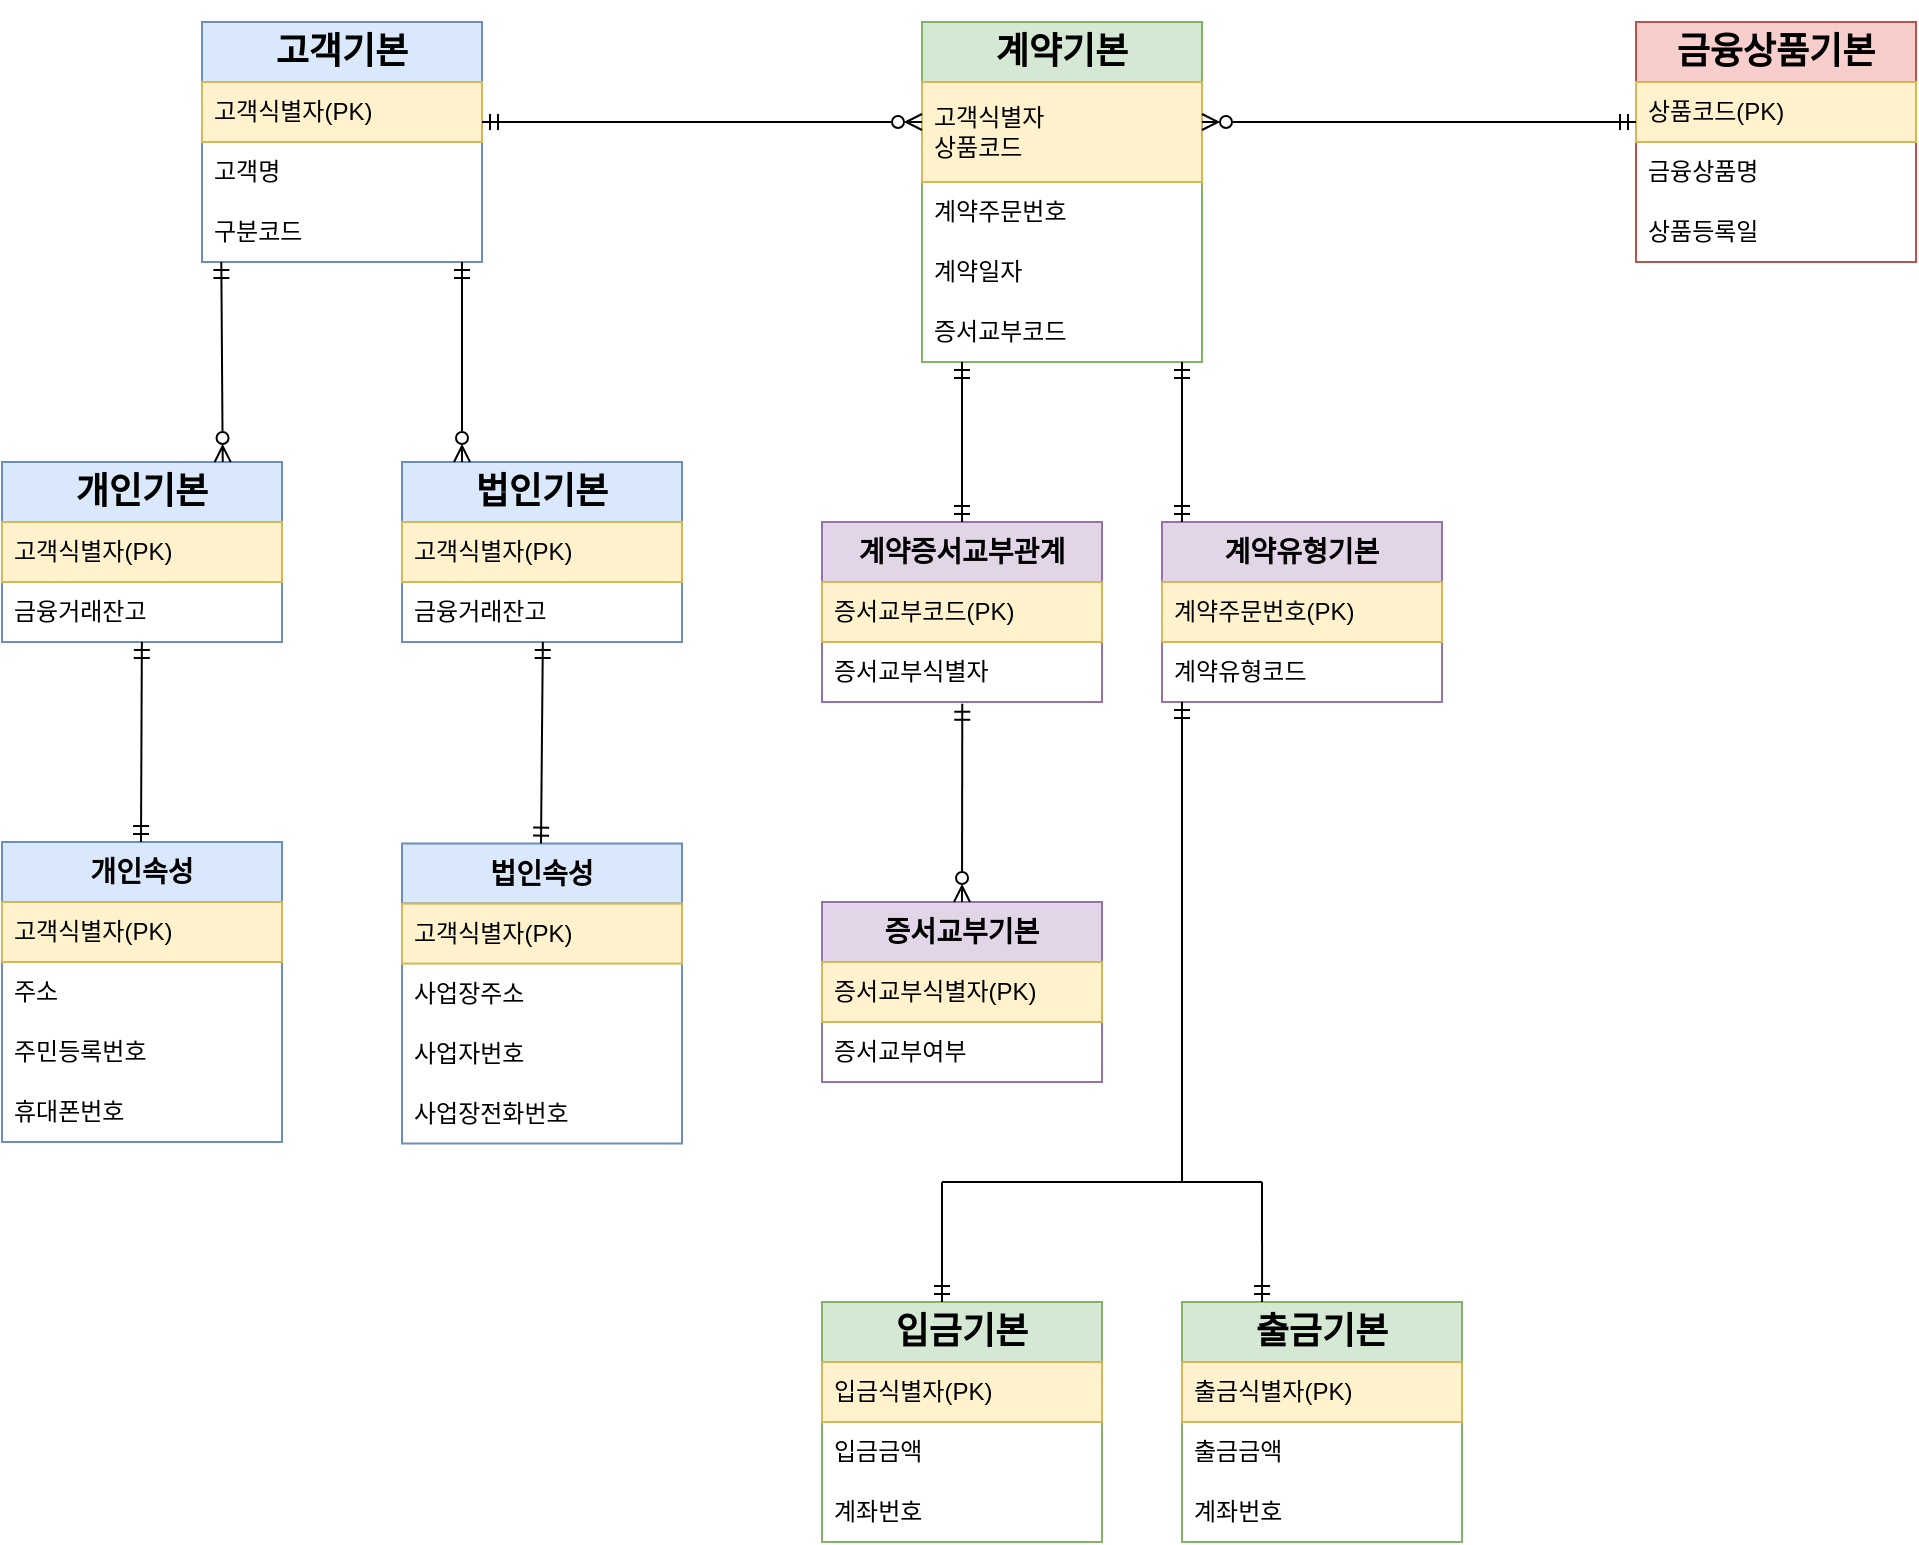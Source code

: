 <mxfile version="21.6.8" type="github">
  <diagram name="페이지-1" id="zYDwYkXvaFLQdOSwnvKY">
    <mxGraphModel dx="1235" dy="813" grid="1" gridSize="10" guides="1" tooltips="1" connect="1" arrows="1" fold="1" page="1" pageScale="1" pageWidth="827" pageHeight="1169" math="0" shadow="0">
      <root>
        <mxCell id="0" />
        <mxCell id="1" parent="0" />
        <mxCell id="B7h2mf6NtwEmCr1BFMZ7-2" value="&lt;h2&gt;고객기본&lt;/h2&gt;" style="swimlane;fontStyle=0;childLayout=stackLayout;horizontal=1;startSize=30;horizontalStack=0;resizeParent=1;resizeParentMax=0;resizeLast=0;collapsible=1;marginBottom=0;whiteSpace=wrap;html=1;fillColor=#dae8fc;strokeColor=#6c8ebf;" vertex="1" parent="1">
          <mxGeometry x="200" y="260" width="140" height="120" as="geometry" />
        </mxCell>
        <mxCell id="B7h2mf6NtwEmCr1BFMZ7-3" value="고객식별자(PK)" style="text;strokeColor=#d6b656;fillColor=#fff2cc;align=left;verticalAlign=middle;spacingLeft=4;spacingRight=4;overflow=hidden;points=[[0,0.5],[1,0.5]];portConstraint=eastwest;rotatable=0;whiteSpace=wrap;html=1;" vertex="1" parent="B7h2mf6NtwEmCr1BFMZ7-2">
          <mxGeometry y="30" width="140" height="30" as="geometry" />
        </mxCell>
        <mxCell id="B7h2mf6NtwEmCr1BFMZ7-4" value="고객명" style="text;strokeColor=none;fillColor=none;align=left;verticalAlign=middle;spacingLeft=4;spacingRight=4;overflow=hidden;points=[[0,0.5],[1,0.5]];portConstraint=eastwest;rotatable=0;whiteSpace=wrap;html=1;" vertex="1" parent="B7h2mf6NtwEmCr1BFMZ7-2">
          <mxGeometry y="60" width="140" height="30" as="geometry" />
        </mxCell>
        <mxCell id="B7h2mf6NtwEmCr1BFMZ7-5" value="구분코드" style="text;strokeColor=none;fillColor=none;align=left;verticalAlign=middle;spacingLeft=4;spacingRight=4;overflow=hidden;points=[[0,0.5],[1,0.5]];portConstraint=eastwest;rotatable=0;whiteSpace=wrap;html=1;" vertex="1" parent="B7h2mf6NtwEmCr1BFMZ7-2">
          <mxGeometry y="90" width="140" height="30" as="geometry" />
        </mxCell>
        <mxCell id="B7h2mf6NtwEmCr1BFMZ7-6" value="&lt;h2&gt;개인기본&lt;/h2&gt;" style="swimlane;fontStyle=0;childLayout=stackLayout;horizontal=1;startSize=30;horizontalStack=0;resizeParent=1;resizeParentMax=0;resizeLast=0;collapsible=1;marginBottom=0;whiteSpace=wrap;html=1;fillColor=#dae8fc;strokeColor=#6c8ebf;" vertex="1" parent="1">
          <mxGeometry x="100" y="480" width="140" height="90" as="geometry" />
        </mxCell>
        <mxCell id="B7h2mf6NtwEmCr1BFMZ7-7" value="고객식별자(PK)" style="text;strokeColor=#d6b656;fillColor=#fff2cc;align=left;verticalAlign=middle;spacingLeft=4;spacingRight=4;overflow=hidden;points=[[0,0.5],[1,0.5]];portConstraint=eastwest;rotatable=0;whiteSpace=wrap;html=1;" vertex="1" parent="B7h2mf6NtwEmCr1BFMZ7-6">
          <mxGeometry y="30" width="140" height="30" as="geometry" />
        </mxCell>
        <mxCell id="B7h2mf6NtwEmCr1BFMZ7-81" value="금융거래잔고" style="text;strokeColor=none;fillColor=none;align=left;verticalAlign=middle;spacingLeft=4;spacingRight=4;overflow=hidden;points=[[0,0.5],[1,0.5]];portConstraint=eastwest;rotatable=0;whiteSpace=wrap;html=1;" vertex="1" parent="B7h2mf6NtwEmCr1BFMZ7-6">
          <mxGeometry y="60" width="140" height="30" as="geometry" />
        </mxCell>
        <mxCell id="B7h2mf6NtwEmCr1BFMZ7-10" value="&lt;h2&gt;법인기본&lt;/h2&gt;" style="swimlane;fontStyle=0;childLayout=stackLayout;horizontal=1;startSize=30;horizontalStack=0;resizeParent=1;resizeParentMax=0;resizeLast=0;collapsible=1;marginBottom=0;whiteSpace=wrap;html=1;fillColor=#dae8fc;strokeColor=#6c8ebf;" vertex="1" parent="1">
          <mxGeometry x="300" y="480" width="140" height="90" as="geometry" />
        </mxCell>
        <mxCell id="B7h2mf6NtwEmCr1BFMZ7-11" value="고객식별자(PK)" style="text;strokeColor=#d6b656;fillColor=#fff2cc;align=left;verticalAlign=middle;spacingLeft=4;spacingRight=4;overflow=hidden;points=[[0,0.5],[1,0.5]];portConstraint=eastwest;rotatable=0;whiteSpace=wrap;html=1;" vertex="1" parent="B7h2mf6NtwEmCr1BFMZ7-10">
          <mxGeometry y="30" width="140" height="30" as="geometry" />
        </mxCell>
        <mxCell id="B7h2mf6NtwEmCr1BFMZ7-82" value="금융거래잔고" style="text;strokeColor=none;fillColor=none;align=left;verticalAlign=middle;spacingLeft=4;spacingRight=4;overflow=hidden;points=[[0,0.5],[1,0.5]];portConstraint=eastwest;rotatable=0;whiteSpace=wrap;html=1;" vertex="1" parent="B7h2mf6NtwEmCr1BFMZ7-10">
          <mxGeometry y="60" width="140" height="30" as="geometry" />
        </mxCell>
        <mxCell id="B7h2mf6NtwEmCr1BFMZ7-19" value="&lt;h2&gt;금융상품기본&lt;/h2&gt;" style="swimlane;fontStyle=0;childLayout=stackLayout;horizontal=1;startSize=30;horizontalStack=0;resizeParent=1;resizeParentMax=0;resizeLast=0;collapsible=1;marginBottom=0;whiteSpace=wrap;html=1;fillColor=#f8cecc;strokeColor=#b85450;" vertex="1" parent="1">
          <mxGeometry x="917" y="260" width="140" height="120" as="geometry" />
        </mxCell>
        <mxCell id="B7h2mf6NtwEmCr1BFMZ7-20" value="상품코드(PK)" style="text;strokeColor=#d6b656;fillColor=#fff2cc;align=left;verticalAlign=middle;spacingLeft=4;spacingRight=4;overflow=hidden;points=[[0,0.5],[1,0.5]];portConstraint=eastwest;rotatable=0;whiteSpace=wrap;html=1;" vertex="1" parent="B7h2mf6NtwEmCr1BFMZ7-19">
          <mxGeometry y="30" width="140" height="30" as="geometry" />
        </mxCell>
        <mxCell id="B7h2mf6NtwEmCr1BFMZ7-21" value="금융상품명" style="text;strokeColor=none;fillColor=none;align=left;verticalAlign=middle;spacingLeft=4;spacingRight=4;overflow=hidden;points=[[0,0.5],[1,0.5]];portConstraint=eastwest;rotatable=0;whiteSpace=wrap;html=1;" vertex="1" parent="B7h2mf6NtwEmCr1BFMZ7-19">
          <mxGeometry y="60" width="140" height="30" as="geometry" />
        </mxCell>
        <mxCell id="B7h2mf6NtwEmCr1BFMZ7-26" value="상품등록일" style="text;strokeColor=none;fillColor=none;align=left;verticalAlign=middle;spacingLeft=4;spacingRight=4;overflow=hidden;points=[[0,0.5],[1,0.5]];portConstraint=eastwest;rotatable=0;whiteSpace=wrap;html=1;" vertex="1" parent="B7h2mf6NtwEmCr1BFMZ7-19">
          <mxGeometry y="90" width="140" height="30" as="geometry" />
        </mxCell>
        <mxCell id="B7h2mf6NtwEmCr1BFMZ7-27" value="" style="endArrow=ERmandOne;html=1;rounded=0;startArrow=ERzeroToMany;startFill=0;endFill=0;entryX=0.069;entryY=1;entryDx=0;entryDy=0;entryPerimeter=0;" edge="1" parent="1" target="B7h2mf6NtwEmCr1BFMZ7-5">
          <mxGeometry width="50" height="50" relative="1" as="geometry">
            <mxPoint x="210.36" y="480" as="sourcePoint" />
            <mxPoint x="210" y="380" as="targetPoint" />
          </mxGeometry>
        </mxCell>
        <mxCell id="B7h2mf6NtwEmCr1BFMZ7-29" value="" style="endArrow=ERmandOne;html=1;rounded=0;startArrow=ERzeroToMany;startFill=0;endFill=0;exitX=0.143;exitY=0;exitDx=0;exitDy=0;exitPerimeter=0;" edge="1" parent="1">
          <mxGeometry width="50" height="50" relative="1" as="geometry">
            <mxPoint x="330" y="480" as="sourcePoint" />
            <mxPoint x="330" y="380" as="targetPoint" />
          </mxGeometry>
        </mxCell>
        <mxCell id="B7h2mf6NtwEmCr1BFMZ7-30" value="&lt;h3&gt;개인속성&lt;/h3&gt;" style="swimlane;fontStyle=0;childLayout=stackLayout;horizontal=1;startSize=30;horizontalStack=0;resizeParent=1;resizeParentMax=0;resizeLast=0;collapsible=1;marginBottom=0;whiteSpace=wrap;html=1;fillColor=#dae8fc;strokeColor=#6c8ebf;" vertex="1" parent="1">
          <mxGeometry x="100" y="670" width="140" height="150" as="geometry" />
        </mxCell>
        <mxCell id="B7h2mf6NtwEmCr1BFMZ7-33" value="고객식별자(PK)" style="text;strokeColor=#d6b656;fillColor=#fff2cc;align=left;verticalAlign=middle;spacingLeft=4;spacingRight=4;overflow=hidden;points=[[0,0.5],[1,0.5]];portConstraint=eastwest;rotatable=0;whiteSpace=wrap;html=1;" vertex="1" parent="B7h2mf6NtwEmCr1BFMZ7-30">
          <mxGeometry y="30" width="140" height="30" as="geometry" />
        </mxCell>
        <mxCell id="B7h2mf6NtwEmCr1BFMZ7-32" value="주소" style="text;strokeColor=none;fillColor=none;align=left;verticalAlign=middle;spacingLeft=4;spacingRight=4;overflow=hidden;points=[[0,0.5],[1,0.5]];portConstraint=eastwest;rotatable=0;whiteSpace=wrap;html=1;" vertex="1" parent="B7h2mf6NtwEmCr1BFMZ7-30">
          <mxGeometry y="60" width="140" height="30" as="geometry" />
        </mxCell>
        <mxCell id="B7h2mf6NtwEmCr1BFMZ7-9" value="주민등록번호" style="text;strokeColor=none;fillColor=none;align=left;verticalAlign=middle;spacingLeft=4;spacingRight=4;overflow=hidden;points=[[0,0.5],[1,0.5]];portConstraint=eastwest;rotatable=0;whiteSpace=wrap;html=1;" vertex="1" parent="B7h2mf6NtwEmCr1BFMZ7-30">
          <mxGeometry y="90" width="140" height="30" as="geometry" />
        </mxCell>
        <mxCell id="B7h2mf6NtwEmCr1BFMZ7-31" value="휴대폰번호" style="text;strokeColor=none;fillColor=none;align=left;verticalAlign=middle;spacingLeft=4;spacingRight=4;overflow=hidden;points=[[0,0.5],[1,0.5]];portConstraint=eastwest;rotatable=0;whiteSpace=wrap;html=1;" vertex="1" parent="B7h2mf6NtwEmCr1BFMZ7-30">
          <mxGeometry y="120" width="140" height="30" as="geometry" />
        </mxCell>
        <mxCell id="B7h2mf6NtwEmCr1BFMZ7-34" value="" style="endArrow=ERmandOne;html=1;rounded=0;startArrow=ERmandOne;startFill=0;endFill=0;" edge="1" parent="1">
          <mxGeometry width="50" height="50" relative="1" as="geometry">
            <mxPoint x="169.5" y="670" as="sourcePoint" />
            <mxPoint x="169.935" y="570" as="targetPoint" />
          </mxGeometry>
        </mxCell>
        <mxCell id="B7h2mf6NtwEmCr1BFMZ7-35" value="&lt;h3&gt;법인속성&lt;/h3&gt;" style="swimlane;fontStyle=0;childLayout=stackLayout;horizontal=1;startSize=30;horizontalStack=0;resizeParent=1;resizeParentMax=0;resizeLast=0;collapsible=1;marginBottom=0;whiteSpace=wrap;html=1;fillColor=#dae8fc;strokeColor=#6c8ebf;" vertex="1" parent="1">
          <mxGeometry x="300" y="670.81" width="140" height="150" as="geometry" />
        </mxCell>
        <mxCell id="B7h2mf6NtwEmCr1BFMZ7-38" value="고객식별자(PK)" style="text;strokeColor=#d6b656;fillColor=#fff2cc;align=left;verticalAlign=middle;spacingLeft=4;spacingRight=4;overflow=hidden;points=[[0,0.5],[1,0.5]];portConstraint=eastwest;rotatable=0;whiteSpace=wrap;html=1;" vertex="1" parent="B7h2mf6NtwEmCr1BFMZ7-35">
          <mxGeometry y="30" width="140" height="30" as="geometry" />
        </mxCell>
        <mxCell id="B7h2mf6NtwEmCr1BFMZ7-37" value="사업장주소" style="text;strokeColor=none;fillColor=none;align=left;verticalAlign=middle;spacingLeft=4;spacingRight=4;overflow=hidden;points=[[0,0.5],[1,0.5]];portConstraint=eastwest;rotatable=0;whiteSpace=wrap;html=1;" vertex="1" parent="B7h2mf6NtwEmCr1BFMZ7-35">
          <mxGeometry y="60" width="140" height="30" as="geometry" />
        </mxCell>
        <mxCell id="B7h2mf6NtwEmCr1BFMZ7-13" value="사업자번호" style="text;strokeColor=none;fillColor=none;align=left;verticalAlign=middle;spacingLeft=4;spacingRight=4;overflow=hidden;points=[[0,0.5],[1,0.5]];portConstraint=eastwest;rotatable=0;whiteSpace=wrap;html=1;" vertex="1" parent="B7h2mf6NtwEmCr1BFMZ7-35">
          <mxGeometry y="90" width="140" height="30" as="geometry" />
        </mxCell>
        <mxCell id="B7h2mf6NtwEmCr1BFMZ7-36" value="사업장전화번호" style="text;strokeColor=none;fillColor=none;align=left;verticalAlign=middle;spacingLeft=4;spacingRight=4;overflow=hidden;points=[[0,0.5],[1,0.5]];portConstraint=eastwest;rotatable=0;whiteSpace=wrap;html=1;" vertex="1" parent="B7h2mf6NtwEmCr1BFMZ7-35">
          <mxGeometry y="120" width="140" height="30" as="geometry" />
        </mxCell>
        <mxCell id="B7h2mf6NtwEmCr1BFMZ7-60" value="&lt;h3&gt;증서교부기본&lt;/h3&gt;" style="swimlane;fontStyle=0;childLayout=stackLayout;horizontal=1;startSize=30;horizontalStack=0;resizeParent=1;resizeParentMax=0;resizeLast=0;collapsible=1;marginBottom=0;whiteSpace=wrap;html=1;fillColor=#e1d5e7;strokeColor=#9673a6;" vertex="1" parent="1">
          <mxGeometry x="510" y="700" width="140" height="90" as="geometry" />
        </mxCell>
        <mxCell id="B7h2mf6NtwEmCr1BFMZ7-61" value="증서교부식별자(PK)" style="text;strokeColor=#d6b656;fillColor=#fff2cc;align=left;verticalAlign=middle;spacingLeft=4;spacingRight=4;overflow=hidden;points=[[0,0.5],[1,0.5]];portConstraint=eastwest;rotatable=0;whiteSpace=wrap;html=1;" vertex="1" parent="B7h2mf6NtwEmCr1BFMZ7-60">
          <mxGeometry y="30" width="140" height="30" as="geometry" />
        </mxCell>
        <mxCell id="B7h2mf6NtwEmCr1BFMZ7-64" value="증서교부여부" style="text;strokeColor=none;fillColor=none;align=left;verticalAlign=middle;spacingLeft=4;spacingRight=4;overflow=hidden;points=[[0,0.5],[1,0.5]];portConstraint=eastwest;rotatable=0;whiteSpace=wrap;html=1;" vertex="1" parent="B7h2mf6NtwEmCr1BFMZ7-60">
          <mxGeometry y="60" width="140" height="30" as="geometry" />
        </mxCell>
        <mxCell id="B7h2mf6NtwEmCr1BFMZ7-72" value="" style="endArrow=ERmandOne;html=1;rounded=0;startArrow=ERmandOne;startFill=0;endFill=0;entryX=0.503;entryY=0.973;entryDx=0;entryDy=0;entryPerimeter=0;" edge="1" parent="1">
          <mxGeometry width="50" height="50" relative="1" as="geometry">
            <mxPoint x="369.5" y="670.81" as="sourcePoint" />
            <mxPoint x="370.42" y="570" as="targetPoint" />
          </mxGeometry>
        </mxCell>
        <mxCell id="B7h2mf6NtwEmCr1BFMZ7-77" value="&lt;h2&gt;계약기본&lt;/h2&gt;" style="swimlane;fontStyle=0;childLayout=stackLayout;horizontal=1;startSize=30;horizontalStack=0;resizeParent=1;resizeParentMax=0;resizeLast=0;collapsible=1;marginBottom=0;whiteSpace=wrap;html=1;fillColor=#d5e8d4;strokeColor=#82b366;" vertex="1" parent="1">
          <mxGeometry x="560" y="260" width="140" height="170" as="geometry" />
        </mxCell>
        <mxCell id="B7h2mf6NtwEmCr1BFMZ7-78" value="고객식별자&lt;br&gt;상품코드" style="text;strokeColor=#d6b656;fillColor=#fff2cc;align=left;verticalAlign=middle;spacingLeft=4;spacingRight=4;overflow=hidden;points=[[0,0.5],[1,0.5]];portConstraint=eastwest;rotatable=0;whiteSpace=wrap;html=1;" vertex="1" parent="B7h2mf6NtwEmCr1BFMZ7-77">
          <mxGeometry y="30" width="140" height="50" as="geometry" />
        </mxCell>
        <mxCell id="B7h2mf6NtwEmCr1BFMZ7-79" value="계약주문번호" style="text;strokeColor=none;fillColor=none;align=left;verticalAlign=middle;spacingLeft=4;spacingRight=4;overflow=hidden;points=[[0,0.5],[1,0.5]];portConstraint=eastwest;rotatable=0;whiteSpace=wrap;html=1;" vertex="1" parent="B7h2mf6NtwEmCr1BFMZ7-77">
          <mxGeometry y="80" width="140" height="30" as="geometry" />
        </mxCell>
        <mxCell id="B7h2mf6NtwEmCr1BFMZ7-109" value="계약일자" style="text;strokeColor=none;fillColor=none;align=left;verticalAlign=middle;spacingLeft=4;spacingRight=4;overflow=hidden;points=[[0,0.5],[1,0.5]];portConstraint=eastwest;rotatable=0;whiteSpace=wrap;html=1;" vertex="1" parent="B7h2mf6NtwEmCr1BFMZ7-77">
          <mxGeometry y="110" width="140" height="30" as="geometry" />
        </mxCell>
        <mxCell id="B7h2mf6NtwEmCr1BFMZ7-80" value="증서교부코드" style="text;strokeColor=none;fillColor=none;align=left;verticalAlign=middle;spacingLeft=4;spacingRight=4;overflow=hidden;points=[[0,0.5],[1,0.5]];portConstraint=eastwest;rotatable=0;whiteSpace=wrap;html=1;" vertex="1" parent="B7h2mf6NtwEmCr1BFMZ7-77">
          <mxGeometry y="140" width="140" height="30" as="geometry" />
        </mxCell>
        <mxCell id="B7h2mf6NtwEmCr1BFMZ7-91" value="" style="endArrow=ERzeroToMany;html=1;rounded=0;startArrow=ERmandOne;startFill=0;endFill=0;" edge="1" parent="1">
          <mxGeometry width="50" height="50" relative="1" as="geometry">
            <mxPoint x="340" y="310" as="sourcePoint" />
            <mxPoint x="560" y="310" as="targetPoint" />
          </mxGeometry>
        </mxCell>
        <mxCell id="B7h2mf6NtwEmCr1BFMZ7-92" value="" style="endArrow=ERzeroToMany;html=1;rounded=0;startArrow=ERmandOne;startFill=0;endFill=0;exitX=0;exitY=0.667;exitDx=0;exitDy=0;exitPerimeter=0;" edge="1" parent="1" source="B7h2mf6NtwEmCr1BFMZ7-20">
          <mxGeometry width="50" height="50" relative="1" as="geometry">
            <mxPoint x="910" y="310" as="sourcePoint" />
            <mxPoint x="700" y="310" as="targetPoint" />
          </mxGeometry>
        </mxCell>
        <mxCell id="B7h2mf6NtwEmCr1BFMZ7-93" value="&lt;h3&gt;계약증서교부관계&lt;/h3&gt;" style="swimlane;fontStyle=0;childLayout=stackLayout;horizontal=1;startSize=30;horizontalStack=0;resizeParent=1;resizeParentMax=0;resizeLast=0;collapsible=1;marginBottom=0;whiteSpace=wrap;html=1;fillColor=#e1d5e7;strokeColor=#9673a6;" vertex="1" parent="1">
          <mxGeometry x="510" y="510" width="140" height="90" as="geometry" />
        </mxCell>
        <mxCell id="B7h2mf6NtwEmCr1BFMZ7-97" value="증서교부코드(PK)" style="text;strokeColor=#d6b656;fillColor=#fff2cc;align=left;verticalAlign=middle;spacingLeft=4;spacingRight=4;overflow=hidden;points=[[0,0.5],[1,0.5]];portConstraint=eastwest;rotatable=0;whiteSpace=wrap;html=1;" vertex="1" parent="B7h2mf6NtwEmCr1BFMZ7-93">
          <mxGeometry y="30" width="140" height="30" as="geometry" />
        </mxCell>
        <mxCell id="B7h2mf6NtwEmCr1BFMZ7-96" value="증서교부식별자" style="text;align=left;verticalAlign=middle;spacingLeft=4;spacingRight=4;overflow=hidden;points=[[0,0.5],[1,0.5]];portConstraint=eastwest;rotatable=0;whiteSpace=wrap;html=1;" vertex="1" parent="B7h2mf6NtwEmCr1BFMZ7-93">
          <mxGeometry y="60" width="140" height="30" as="geometry" />
        </mxCell>
        <mxCell id="B7h2mf6NtwEmCr1BFMZ7-98" value="" style="endArrow=ERmandOne;html=1;rounded=0;startArrow=ERzeroToMany;startFill=0;endFill=0;entryX=0.501;entryY=1.029;entryDx=0;entryDy=0;entryPerimeter=0;" edge="1" parent="1" target="B7h2mf6NtwEmCr1BFMZ7-96">
          <mxGeometry width="50" height="50" relative="1" as="geometry">
            <mxPoint x="580" y="700" as="sourcePoint" />
            <mxPoint x="579.5" y="620" as="targetPoint" />
          </mxGeometry>
        </mxCell>
        <mxCell id="B7h2mf6NtwEmCr1BFMZ7-99" value="" style="endArrow=ERmandOne;html=1;rounded=0;startArrow=ERmandOne;startFill=0;endFill=0;entryX=0.503;entryY=0.973;entryDx=0;entryDy=0;entryPerimeter=0;exitX=0.5;exitY=0;exitDx=0;exitDy=0;" edge="1" parent="1" source="B7h2mf6NtwEmCr1BFMZ7-93">
          <mxGeometry width="50" height="50" relative="1" as="geometry">
            <mxPoint x="580" y="500" as="sourcePoint" />
            <mxPoint x="580" y="430" as="targetPoint" />
          </mxGeometry>
        </mxCell>
        <mxCell id="B7h2mf6NtwEmCr1BFMZ7-125" value="&lt;h2&gt;입금기본&lt;/h2&gt;" style="swimlane;fontStyle=0;childLayout=stackLayout;horizontal=1;startSize=30;horizontalStack=0;resizeParent=1;resizeParentMax=0;resizeLast=0;collapsible=1;marginBottom=0;whiteSpace=wrap;html=1;fillColor=#d5e8d4;strokeColor=#82b366;" vertex="1" parent="1">
          <mxGeometry x="510" y="900" width="140" height="120" as="geometry" />
        </mxCell>
        <mxCell id="B7h2mf6NtwEmCr1BFMZ7-126" value="입금식별자(PK)" style="text;strokeColor=#d6b656;fillColor=#fff2cc;align=left;verticalAlign=middle;spacingLeft=4;spacingRight=4;overflow=hidden;points=[[0,0.5],[1,0.5]];portConstraint=eastwest;rotatable=0;whiteSpace=wrap;html=1;" vertex="1" parent="B7h2mf6NtwEmCr1BFMZ7-125">
          <mxGeometry y="30" width="140" height="30" as="geometry" />
        </mxCell>
        <mxCell id="B7h2mf6NtwEmCr1BFMZ7-128" value="입금금액" style="text;strokeColor=none;fillColor=none;align=left;verticalAlign=middle;spacingLeft=4;spacingRight=4;overflow=hidden;points=[[0,0.5],[1,0.5]];portConstraint=eastwest;rotatable=0;whiteSpace=wrap;html=1;" vertex="1" parent="B7h2mf6NtwEmCr1BFMZ7-125">
          <mxGeometry y="60" width="140" height="30" as="geometry" />
        </mxCell>
        <mxCell id="B7h2mf6NtwEmCr1BFMZ7-150" value="계좌번호" style="text;strokeColor=none;fillColor=none;align=left;verticalAlign=middle;spacingLeft=4;spacingRight=4;overflow=hidden;points=[[0,0.5],[1,0.5]];portConstraint=eastwest;rotatable=0;whiteSpace=wrap;html=1;" vertex="1" parent="B7h2mf6NtwEmCr1BFMZ7-125">
          <mxGeometry y="90" width="140" height="30" as="geometry" />
        </mxCell>
        <mxCell id="B7h2mf6NtwEmCr1BFMZ7-129" value="&lt;h2&gt;출금기본&lt;/h2&gt;" style="swimlane;fontStyle=0;childLayout=stackLayout;horizontal=1;startSize=30;horizontalStack=0;resizeParent=1;resizeParentMax=0;resizeLast=0;collapsible=1;marginBottom=0;whiteSpace=wrap;html=1;fillColor=#d5e8d4;strokeColor=#82b366;" vertex="1" parent="1">
          <mxGeometry x="690" y="900" width="140" height="120" as="geometry" />
        </mxCell>
        <mxCell id="B7h2mf6NtwEmCr1BFMZ7-130" value="출금식별자(PK)" style="text;strokeColor=#d6b656;fillColor=#fff2cc;align=left;verticalAlign=middle;spacingLeft=4;spacingRight=4;overflow=hidden;points=[[0,0.5],[1,0.5]];portConstraint=eastwest;rotatable=0;whiteSpace=wrap;html=1;" vertex="1" parent="B7h2mf6NtwEmCr1BFMZ7-129">
          <mxGeometry y="30" width="140" height="30" as="geometry" />
        </mxCell>
        <mxCell id="B7h2mf6NtwEmCr1BFMZ7-131" value="출금금액" style="text;strokeColor=none;fillColor=none;align=left;verticalAlign=middle;spacingLeft=4;spacingRight=4;overflow=hidden;points=[[0,0.5],[1,0.5]];portConstraint=eastwest;rotatable=0;whiteSpace=wrap;html=1;" vertex="1" parent="B7h2mf6NtwEmCr1BFMZ7-129">
          <mxGeometry y="60" width="140" height="30" as="geometry" />
        </mxCell>
        <mxCell id="B7h2mf6NtwEmCr1BFMZ7-132" value="계좌번호" style="text;strokeColor=none;fillColor=none;align=left;verticalAlign=middle;spacingLeft=4;spacingRight=4;overflow=hidden;points=[[0,0.5],[1,0.5]];portConstraint=eastwest;rotatable=0;whiteSpace=wrap;html=1;" vertex="1" parent="B7h2mf6NtwEmCr1BFMZ7-129">
          <mxGeometry y="90" width="140" height="30" as="geometry" />
        </mxCell>
        <mxCell id="B7h2mf6NtwEmCr1BFMZ7-133" value="&lt;h3&gt;계약유형기본&lt;/h3&gt;" style="swimlane;fontStyle=0;childLayout=stackLayout;horizontal=1;startSize=30;horizontalStack=0;resizeParent=1;resizeParentMax=0;resizeLast=0;collapsible=1;marginBottom=0;whiteSpace=wrap;html=1;fillColor=#e1d5e7;strokeColor=#9673a6;" vertex="1" parent="1">
          <mxGeometry x="680" y="510" width="140" height="90" as="geometry" />
        </mxCell>
        <mxCell id="B7h2mf6NtwEmCr1BFMZ7-134" value="계약주문번호(PK)" style="text;strokeColor=#d6b656;fillColor=#fff2cc;align=left;verticalAlign=middle;spacingLeft=4;spacingRight=4;overflow=hidden;points=[[0,0.5],[1,0.5]];portConstraint=eastwest;rotatable=0;whiteSpace=wrap;html=1;" vertex="1" parent="B7h2mf6NtwEmCr1BFMZ7-133">
          <mxGeometry y="30" width="140" height="30" as="geometry" />
        </mxCell>
        <mxCell id="B7h2mf6NtwEmCr1BFMZ7-135" value="계약유형코드" style="text;strokeColor=none;fillColor=none;align=left;verticalAlign=middle;spacingLeft=4;spacingRight=4;overflow=hidden;points=[[0,0.5],[1,0.5]];portConstraint=eastwest;rotatable=0;whiteSpace=wrap;html=1;" vertex="1" parent="B7h2mf6NtwEmCr1BFMZ7-133">
          <mxGeometry y="60" width="140" height="30" as="geometry" />
        </mxCell>
        <mxCell id="B7h2mf6NtwEmCr1BFMZ7-141" value="" style="endArrow=ERmandOne;html=1;rounded=0;startArrow=ERmandOne;startFill=0;endFill=0;entryX=0.503;entryY=0.973;entryDx=0;entryDy=0;entryPerimeter=0;exitX=0.5;exitY=0;exitDx=0;exitDy=0;" edge="1" parent="1">
          <mxGeometry width="50" height="50" relative="1" as="geometry">
            <mxPoint x="690" y="510" as="sourcePoint" />
            <mxPoint x="690" y="430" as="targetPoint" />
          </mxGeometry>
        </mxCell>
        <mxCell id="B7h2mf6NtwEmCr1BFMZ7-144" value="" style="endArrow=ERmandOne;html=1;rounded=0;startArrow=none;startFill=0;endFill=0;entryX=0.503;entryY=0.973;entryDx=0;entryDy=0;entryPerimeter=0;" edge="1" parent="1">
          <mxGeometry width="50" height="50" relative="1" as="geometry">
            <mxPoint x="690" y="840" as="sourcePoint" />
            <mxPoint x="690" y="600" as="targetPoint" />
          </mxGeometry>
        </mxCell>
        <mxCell id="B7h2mf6NtwEmCr1BFMZ7-147" value="" style="endArrow=none;html=1;rounded=0;" edge="1" parent="1">
          <mxGeometry width="50" height="50" relative="1" as="geometry">
            <mxPoint x="570" y="840" as="sourcePoint" />
            <mxPoint x="730" y="840" as="targetPoint" />
          </mxGeometry>
        </mxCell>
        <mxCell id="B7h2mf6NtwEmCr1BFMZ7-148" value="" style="endArrow=none;html=1;rounded=0;endFill=0;startArrow=ERmandOne;startFill=0;" edge="1" parent="1">
          <mxGeometry width="50" height="50" relative="1" as="geometry">
            <mxPoint x="570" y="900" as="sourcePoint" />
            <mxPoint x="570" y="840" as="targetPoint" />
          </mxGeometry>
        </mxCell>
        <mxCell id="B7h2mf6NtwEmCr1BFMZ7-149" value="" style="endArrow=none;html=1;rounded=0;exitX=0.286;exitY=0;exitDx=0;exitDy=0;exitPerimeter=0;startArrow=ERmandOne;startFill=0;" edge="1" parent="1" source="B7h2mf6NtwEmCr1BFMZ7-129">
          <mxGeometry width="50" height="50" relative="1" as="geometry">
            <mxPoint x="730" y="897" as="sourcePoint" />
            <mxPoint x="730" y="840" as="targetPoint" />
          </mxGeometry>
        </mxCell>
      </root>
    </mxGraphModel>
  </diagram>
</mxfile>
